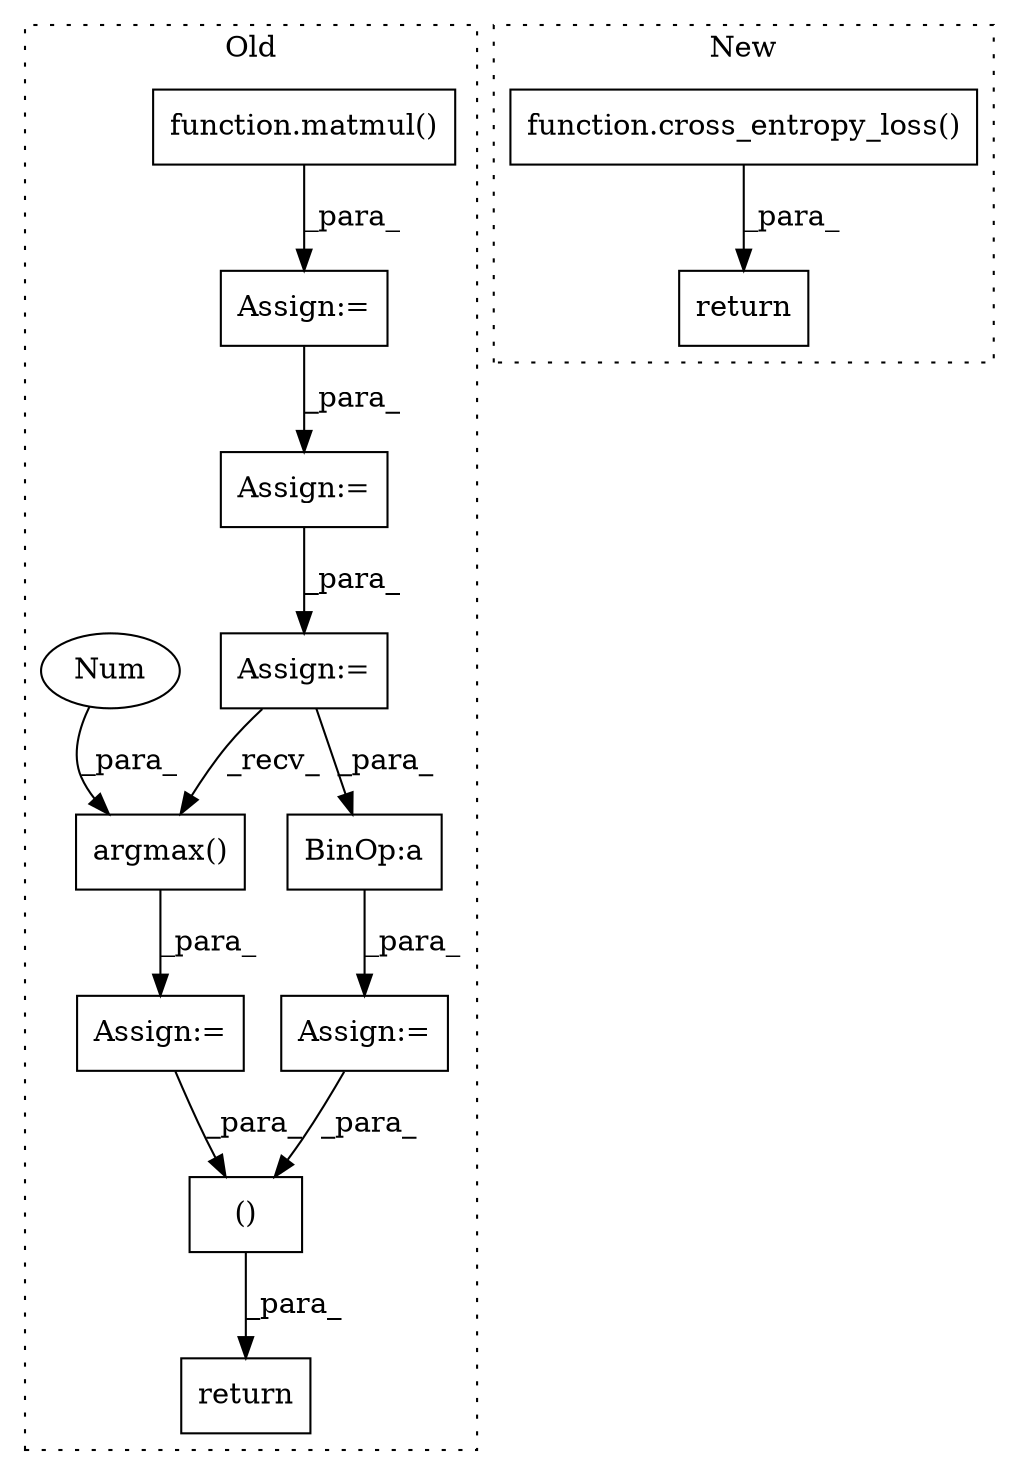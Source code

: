 digraph G {
subgraph cluster0 {
1 [label="function.matmul()" a="75" s="1982,2003" l="7,1" shape="box"];
3 [label="return" a="93" s="2374" l="7" shape="box"];
4 [label="()" a="54" s="2385" l="5" shape="box"];
5 [label="BinOp:a" a="82" s="2256" l="3" shape="box"];
6 [label="argmax()" a="75" s="2336,2349" l="11,1" shape="box"];
7 [label="Num" a="76" s="2347" l="2" shape="ellipse"];
8 [label="Assign:=" a="68" s="2321" l="3" shape="box"];
9 [label="Assign:=" a="68" s="2222" l="3" shape="box"];
10 [label="Assign:=" a="68" s="1979" l="3" shape="box"];
11 [label="Assign:=" a="68" s="2032" l="3" shape="box"];
13 [label="Assign:=" a="68" s="2076" l="3" shape="box"];
label = "Old";
style="dotted";
}
subgraph cluster1 {
2 [label="return" a="93" s="1969" l="7" shape="box"];
12 [label="function.cross_entropy_loss()" a="75" s="1976,2008" l="19,1" shape="box"];
label = "New";
style="dotted";
}
1 -> 10 [label="_para_"];
4 -> 3 [label="_para_"];
5 -> 9 [label="_para_"];
6 -> 8 [label="_para_"];
7 -> 6 [label="_para_"];
8 -> 4 [label="_para_"];
9 -> 4 [label="_para_"];
10 -> 11 [label="_para_"];
11 -> 13 [label="_para_"];
12 -> 2 [label="_para_"];
13 -> 5 [label="_para_"];
13 -> 6 [label="_recv_"];
}